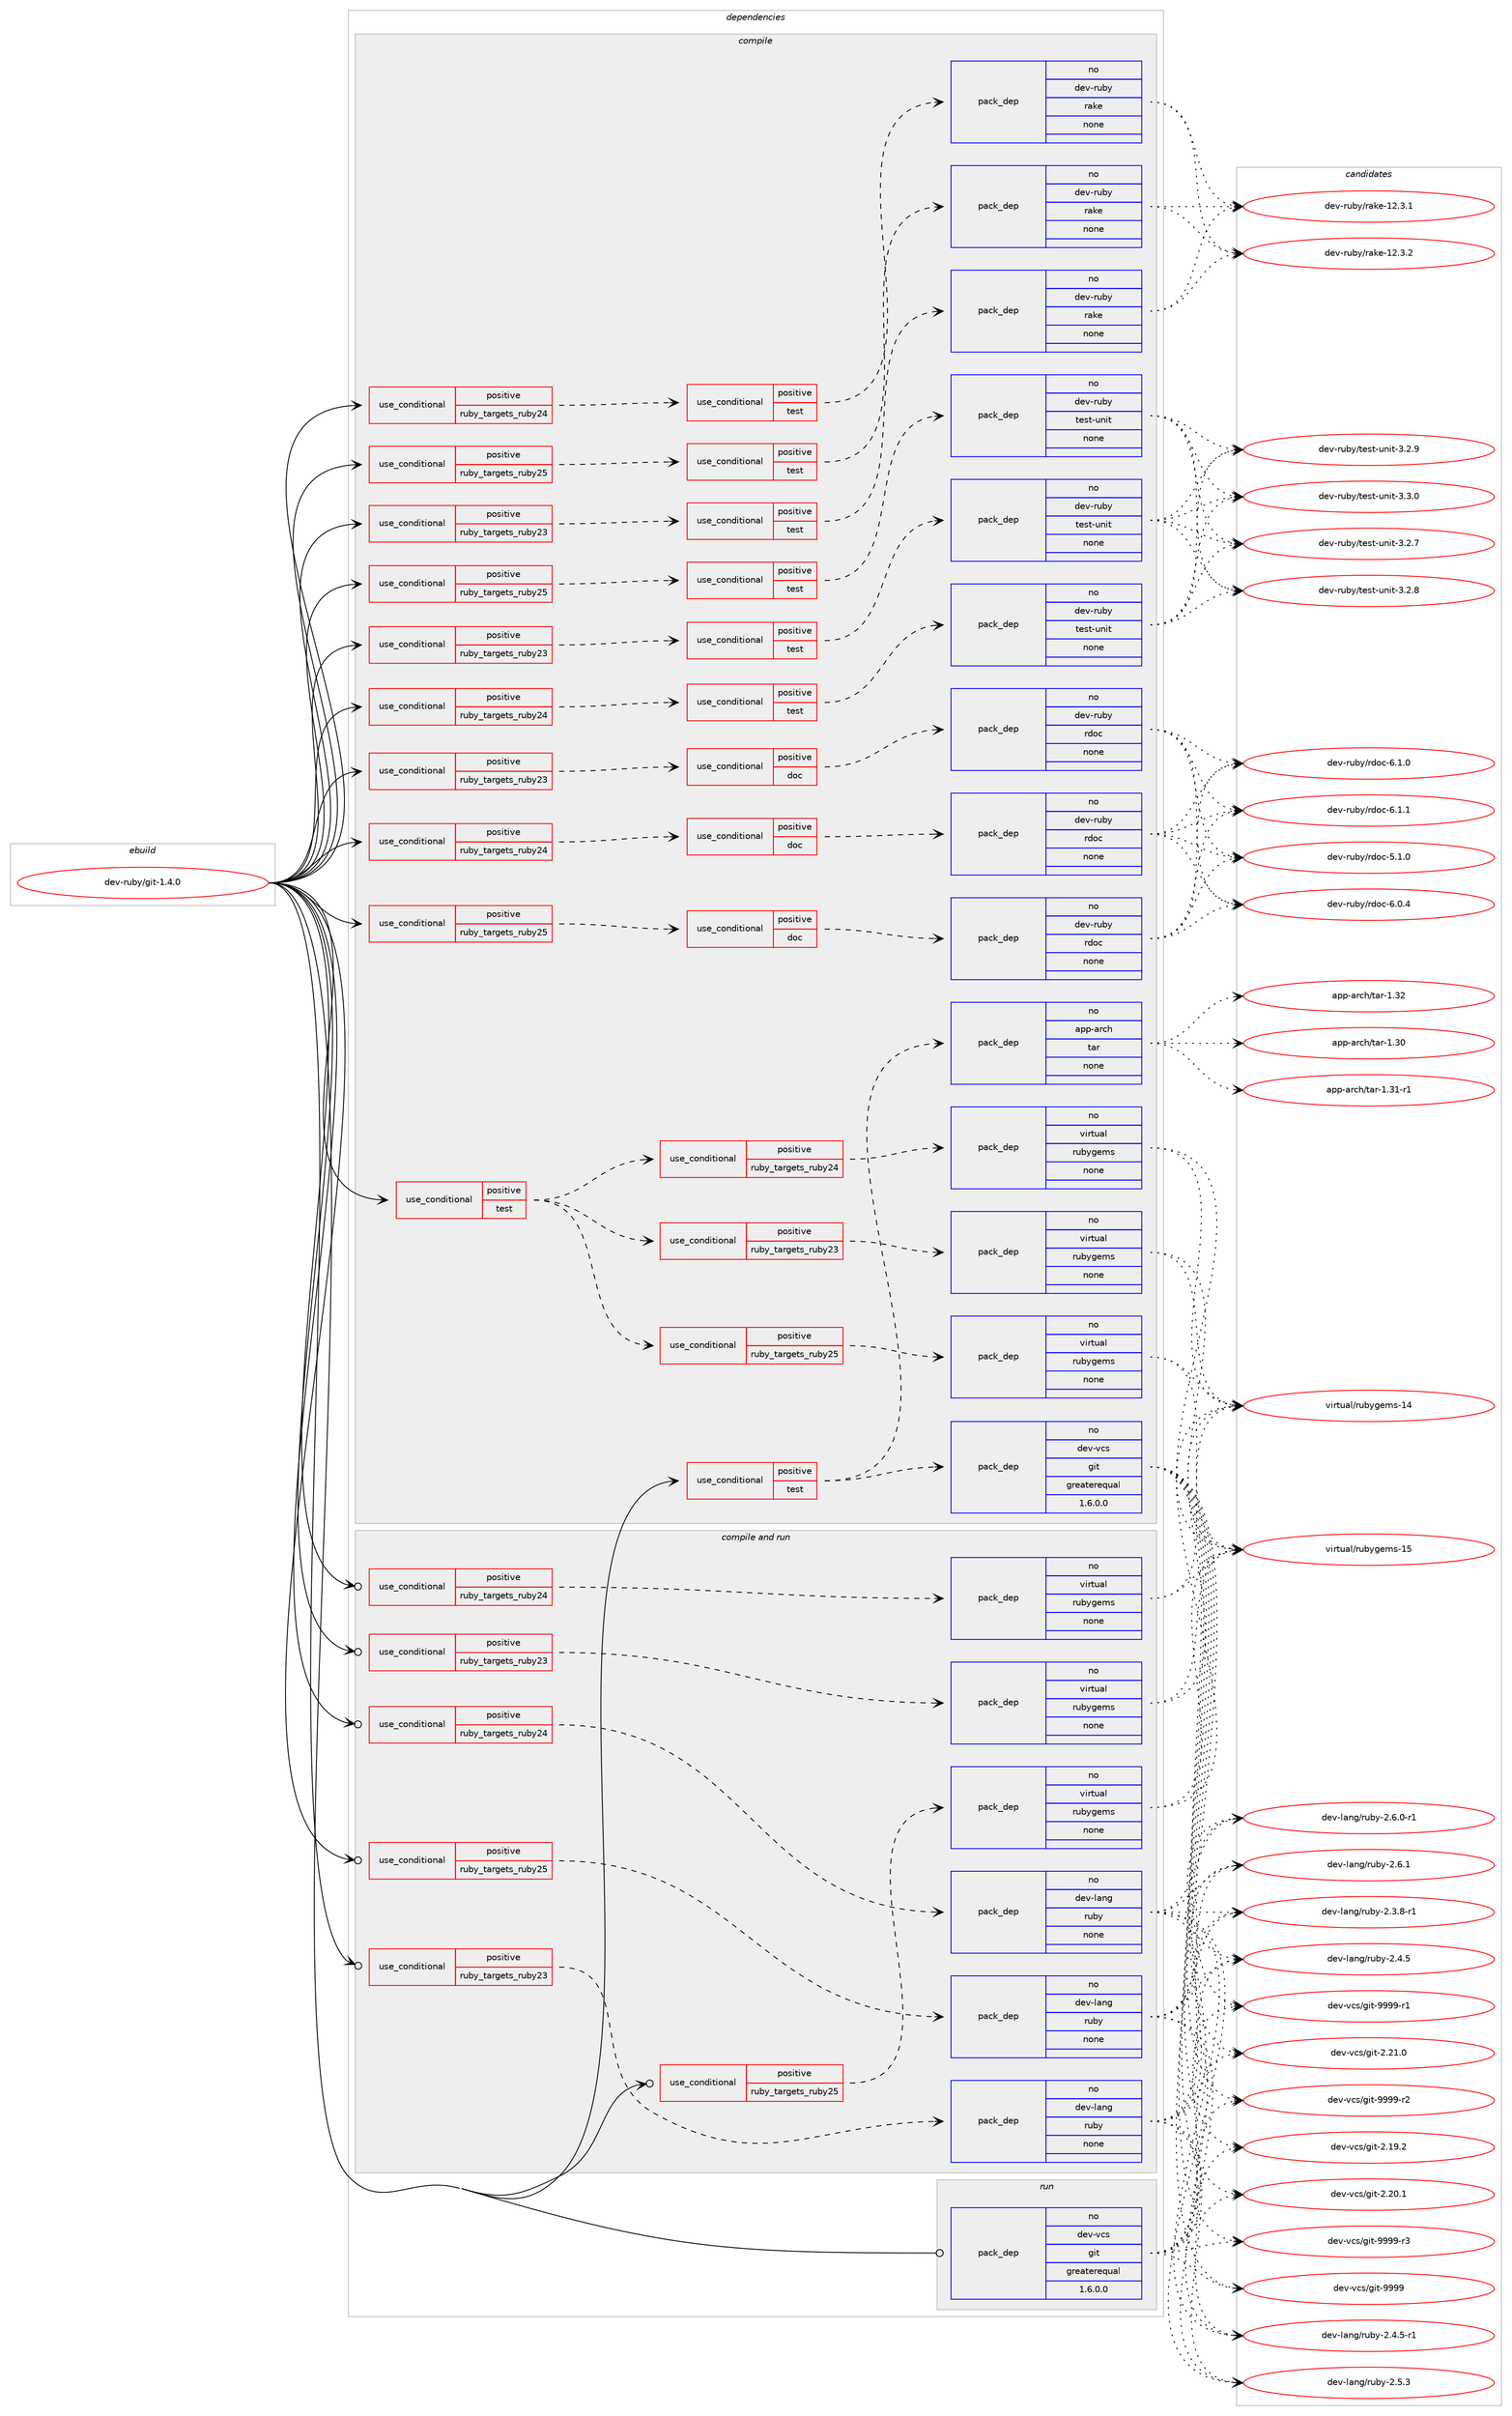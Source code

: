 digraph prolog {

# *************
# Graph options
# *************

newrank=true;
concentrate=true;
compound=true;
graph [rankdir=LR,fontname=Helvetica,fontsize=10,ranksep=1.5];#, ranksep=2.5, nodesep=0.2];
edge  [arrowhead=vee];
node  [fontname=Helvetica,fontsize=10];

# **********
# The ebuild
# **********

subgraph cluster_leftcol {
color=gray;
rank=same;
label=<<i>ebuild</i>>;
id [label="dev-ruby/git-1.4.0", color=red, width=4, href="../dev-ruby/git-1.4.0.svg"];
}

# ****************
# The dependencies
# ****************

subgraph cluster_midcol {
color=gray;
label=<<i>dependencies</i>>;
subgraph cluster_compile {
fillcolor="#eeeeee";
style=filled;
label=<<i>compile</i>>;
subgraph cond400831 {
dependency1495322 [label=<<TABLE BORDER="0" CELLBORDER="1" CELLSPACING="0" CELLPADDING="4"><TR><TD ROWSPAN="3" CELLPADDING="10">use_conditional</TD></TR><TR><TD>positive</TD></TR><TR><TD>ruby_targets_ruby23</TD></TR></TABLE>>, shape=none, color=red];
subgraph cond400832 {
dependency1495323 [label=<<TABLE BORDER="0" CELLBORDER="1" CELLSPACING="0" CELLPADDING="4"><TR><TD ROWSPAN="3" CELLPADDING="10">use_conditional</TD></TR><TR><TD>positive</TD></TR><TR><TD>doc</TD></TR></TABLE>>, shape=none, color=red];
subgraph pack1071046 {
dependency1495324 [label=<<TABLE BORDER="0" CELLBORDER="1" CELLSPACING="0" CELLPADDING="4" WIDTH="220"><TR><TD ROWSPAN="6" CELLPADDING="30">pack_dep</TD></TR><TR><TD WIDTH="110">no</TD></TR><TR><TD>dev-ruby</TD></TR><TR><TD>rdoc</TD></TR><TR><TD>none</TD></TR><TR><TD></TD></TR></TABLE>>, shape=none, color=blue];
}
dependency1495323:e -> dependency1495324:w [weight=20,style="dashed",arrowhead="vee"];
}
dependency1495322:e -> dependency1495323:w [weight=20,style="dashed",arrowhead="vee"];
}
id:e -> dependency1495322:w [weight=20,style="solid",arrowhead="vee"];
subgraph cond400833 {
dependency1495325 [label=<<TABLE BORDER="0" CELLBORDER="1" CELLSPACING="0" CELLPADDING="4"><TR><TD ROWSPAN="3" CELLPADDING="10">use_conditional</TD></TR><TR><TD>positive</TD></TR><TR><TD>ruby_targets_ruby23</TD></TR></TABLE>>, shape=none, color=red];
subgraph cond400834 {
dependency1495326 [label=<<TABLE BORDER="0" CELLBORDER="1" CELLSPACING="0" CELLPADDING="4"><TR><TD ROWSPAN="3" CELLPADDING="10">use_conditional</TD></TR><TR><TD>positive</TD></TR><TR><TD>test</TD></TR></TABLE>>, shape=none, color=red];
subgraph pack1071047 {
dependency1495327 [label=<<TABLE BORDER="0" CELLBORDER="1" CELLSPACING="0" CELLPADDING="4" WIDTH="220"><TR><TD ROWSPAN="6" CELLPADDING="30">pack_dep</TD></TR><TR><TD WIDTH="110">no</TD></TR><TR><TD>dev-ruby</TD></TR><TR><TD>rake</TD></TR><TR><TD>none</TD></TR><TR><TD></TD></TR></TABLE>>, shape=none, color=blue];
}
dependency1495326:e -> dependency1495327:w [weight=20,style="dashed",arrowhead="vee"];
}
dependency1495325:e -> dependency1495326:w [weight=20,style="dashed",arrowhead="vee"];
}
id:e -> dependency1495325:w [weight=20,style="solid",arrowhead="vee"];
subgraph cond400835 {
dependency1495328 [label=<<TABLE BORDER="0" CELLBORDER="1" CELLSPACING="0" CELLPADDING="4"><TR><TD ROWSPAN="3" CELLPADDING="10">use_conditional</TD></TR><TR><TD>positive</TD></TR><TR><TD>ruby_targets_ruby23</TD></TR></TABLE>>, shape=none, color=red];
subgraph cond400836 {
dependency1495329 [label=<<TABLE BORDER="0" CELLBORDER="1" CELLSPACING="0" CELLPADDING="4"><TR><TD ROWSPAN="3" CELLPADDING="10">use_conditional</TD></TR><TR><TD>positive</TD></TR><TR><TD>test</TD></TR></TABLE>>, shape=none, color=red];
subgraph pack1071048 {
dependency1495330 [label=<<TABLE BORDER="0" CELLBORDER="1" CELLSPACING="0" CELLPADDING="4" WIDTH="220"><TR><TD ROWSPAN="6" CELLPADDING="30">pack_dep</TD></TR><TR><TD WIDTH="110">no</TD></TR><TR><TD>dev-ruby</TD></TR><TR><TD>test-unit</TD></TR><TR><TD>none</TD></TR><TR><TD></TD></TR></TABLE>>, shape=none, color=blue];
}
dependency1495329:e -> dependency1495330:w [weight=20,style="dashed",arrowhead="vee"];
}
dependency1495328:e -> dependency1495329:w [weight=20,style="dashed",arrowhead="vee"];
}
id:e -> dependency1495328:w [weight=20,style="solid",arrowhead="vee"];
subgraph cond400837 {
dependency1495331 [label=<<TABLE BORDER="0" CELLBORDER="1" CELLSPACING="0" CELLPADDING="4"><TR><TD ROWSPAN="3" CELLPADDING="10">use_conditional</TD></TR><TR><TD>positive</TD></TR><TR><TD>ruby_targets_ruby24</TD></TR></TABLE>>, shape=none, color=red];
subgraph cond400838 {
dependency1495332 [label=<<TABLE BORDER="0" CELLBORDER="1" CELLSPACING="0" CELLPADDING="4"><TR><TD ROWSPAN="3" CELLPADDING="10">use_conditional</TD></TR><TR><TD>positive</TD></TR><TR><TD>doc</TD></TR></TABLE>>, shape=none, color=red];
subgraph pack1071049 {
dependency1495333 [label=<<TABLE BORDER="0" CELLBORDER="1" CELLSPACING="0" CELLPADDING="4" WIDTH="220"><TR><TD ROWSPAN="6" CELLPADDING="30">pack_dep</TD></TR><TR><TD WIDTH="110">no</TD></TR><TR><TD>dev-ruby</TD></TR><TR><TD>rdoc</TD></TR><TR><TD>none</TD></TR><TR><TD></TD></TR></TABLE>>, shape=none, color=blue];
}
dependency1495332:e -> dependency1495333:w [weight=20,style="dashed",arrowhead="vee"];
}
dependency1495331:e -> dependency1495332:w [weight=20,style="dashed",arrowhead="vee"];
}
id:e -> dependency1495331:w [weight=20,style="solid",arrowhead="vee"];
subgraph cond400839 {
dependency1495334 [label=<<TABLE BORDER="0" CELLBORDER="1" CELLSPACING="0" CELLPADDING="4"><TR><TD ROWSPAN="3" CELLPADDING="10">use_conditional</TD></TR><TR><TD>positive</TD></TR><TR><TD>ruby_targets_ruby24</TD></TR></TABLE>>, shape=none, color=red];
subgraph cond400840 {
dependency1495335 [label=<<TABLE BORDER="0" CELLBORDER="1" CELLSPACING="0" CELLPADDING="4"><TR><TD ROWSPAN="3" CELLPADDING="10">use_conditional</TD></TR><TR><TD>positive</TD></TR><TR><TD>test</TD></TR></TABLE>>, shape=none, color=red];
subgraph pack1071050 {
dependency1495336 [label=<<TABLE BORDER="0" CELLBORDER="1" CELLSPACING="0" CELLPADDING="4" WIDTH="220"><TR><TD ROWSPAN="6" CELLPADDING="30">pack_dep</TD></TR><TR><TD WIDTH="110">no</TD></TR><TR><TD>dev-ruby</TD></TR><TR><TD>rake</TD></TR><TR><TD>none</TD></TR><TR><TD></TD></TR></TABLE>>, shape=none, color=blue];
}
dependency1495335:e -> dependency1495336:w [weight=20,style="dashed",arrowhead="vee"];
}
dependency1495334:e -> dependency1495335:w [weight=20,style="dashed",arrowhead="vee"];
}
id:e -> dependency1495334:w [weight=20,style="solid",arrowhead="vee"];
subgraph cond400841 {
dependency1495337 [label=<<TABLE BORDER="0" CELLBORDER="1" CELLSPACING="0" CELLPADDING="4"><TR><TD ROWSPAN="3" CELLPADDING="10">use_conditional</TD></TR><TR><TD>positive</TD></TR><TR><TD>ruby_targets_ruby24</TD></TR></TABLE>>, shape=none, color=red];
subgraph cond400842 {
dependency1495338 [label=<<TABLE BORDER="0" CELLBORDER="1" CELLSPACING="0" CELLPADDING="4"><TR><TD ROWSPAN="3" CELLPADDING="10">use_conditional</TD></TR><TR><TD>positive</TD></TR><TR><TD>test</TD></TR></TABLE>>, shape=none, color=red];
subgraph pack1071051 {
dependency1495339 [label=<<TABLE BORDER="0" CELLBORDER="1" CELLSPACING="0" CELLPADDING="4" WIDTH="220"><TR><TD ROWSPAN="6" CELLPADDING="30">pack_dep</TD></TR><TR><TD WIDTH="110">no</TD></TR><TR><TD>dev-ruby</TD></TR><TR><TD>test-unit</TD></TR><TR><TD>none</TD></TR><TR><TD></TD></TR></TABLE>>, shape=none, color=blue];
}
dependency1495338:e -> dependency1495339:w [weight=20,style="dashed",arrowhead="vee"];
}
dependency1495337:e -> dependency1495338:w [weight=20,style="dashed",arrowhead="vee"];
}
id:e -> dependency1495337:w [weight=20,style="solid",arrowhead="vee"];
subgraph cond400843 {
dependency1495340 [label=<<TABLE BORDER="0" CELLBORDER="1" CELLSPACING="0" CELLPADDING="4"><TR><TD ROWSPAN="3" CELLPADDING="10">use_conditional</TD></TR><TR><TD>positive</TD></TR><TR><TD>ruby_targets_ruby25</TD></TR></TABLE>>, shape=none, color=red];
subgraph cond400844 {
dependency1495341 [label=<<TABLE BORDER="0" CELLBORDER="1" CELLSPACING="0" CELLPADDING="4"><TR><TD ROWSPAN="3" CELLPADDING="10">use_conditional</TD></TR><TR><TD>positive</TD></TR><TR><TD>doc</TD></TR></TABLE>>, shape=none, color=red];
subgraph pack1071052 {
dependency1495342 [label=<<TABLE BORDER="0" CELLBORDER="1" CELLSPACING="0" CELLPADDING="4" WIDTH="220"><TR><TD ROWSPAN="6" CELLPADDING="30">pack_dep</TD></TR><TR><TD WIDTH="110">no</TD></TR><TR><TD>dev-ruby</TD></TR><TR><TD>rdoc</TD></TR><TR><TD>none</TD></TR><TR><TD></TD></TR></TABLE>>, shape=none, color=blue];
}
dependency1495341:e -> dependency1495342:w [weight=20,style="dashed",arrowhead="vee"];
}
dependency1495340:e -> dependency1495341:w [weight=20,style="dashed",arrowhead="vee"];
}
id:e -> dependency1495340:w [weight=20,style="solid",arrowhead="vee"];
subgraph cond400845 {
dependency1495343 [label=<<TABLE BORDER="0" CELLBORDER="1" CELLSPACING="0" CELLPADDING="4"><TR><TD ROWSPAN="3" CELLPADDING="10">use_conditional</TD></TR><TR><TD>positive</TD></TR><TR><TD>ruby_targets_ruby25</TD></TR></TABLE>>, shape=none, color=red];
subgraph cond400846 {
dependency1495344 [label=<<TABLE BORDER="0" CELLBORDER="1" CELLSPACING="0" CELLPADDING="4"><TR><TD ROWSPAN="3" CELLPADDING="10">use_conditional</TD></TR><TR><TD>positive</TD></TR><TR><TD>test</TD></TR></TABLE>>, shape=none, color=red];
subgraph pack1071053 {
dependency1495345 [label=<<TABLE BORDER="0" CELLBORDER="1" CELLSPACING="0" CELLPADDING="4" WIDTH="220"><TR><TD ROWSPAN="6" CELLPADDING="30">pack_dep</TD></TR><TR><TD WIDTH="110">no</TD></TR><TR><TD>dev-ruby</TD></TR><TR><TD>rake</TD></TR><TR><TD>none</TD></TR><TR><TD></TD></TR></TABLE>>, shape=none, color=blue];
}
dependency1495344:e -> dependency1495345:w [weight=20,style="dashed",arrowhead="vee"];
}
dependency1495343:e -> dependency1495344:w [weight=20,style="dashed",arrowhead="vee"];
}
id:e -> dependency1495343:w [weight=20,style="solid",arrowhead="vee"];
subgraph cond400847 {
dependency1495346 [label=<<TABLE BORDER="0" CELLBORDER="1" CELLSPACING="0" CELLPADDING="4"><TR><TD ROWSPAN="3" CELLPADDING="10">use_conditional</TD></TR><TR><TD>positive</TD></TR><TR><TD>ruby_targets_ruby25</TD></TR></TABLE>>, shape=none, color=red];
subgraph cond400848 {
dependency1495347 [label=<<TABLE BORDER="0" CELLBORDER="1" CELLSPACING="0" CELLPADDING="4"><TR><TD ROWSPAN="3" CELLPADDING="10">use_conditional</TD></TR><TR><TD>positive</TD></TR><TR><TD>test</TD></TR></TABLE>>, shape=none, color=red];
subgraph pack1071054 {
dependency1495348 [label=<<TABLE BORDER="0" CELLBORDER="1" CELLSPACING="0" CELLPADDING="4" WIDTH="220"><TR><TD ROWSPAN="6" CELLPADDING="30">pack_dep</TD></TR><TR><TD WIDTH="110">no</TD></TR><TR><TD>dev-ruby</TD></TR><TR><TD>test-unit</TD></TR><TR><TD>none</TD></TR><TR><TD></TD></TR></TABLE>>, shape=none, color=blue];
}
dependency1495347:e -> dependency1495348:w [weight=20,style="dashed",arrowhead="vee"];
}
dependency1495346:e -> dependency1495347:w [weight=20,style="dashed",arrowhead="vee"];
}
id:e -> dependency1495346:w [weight=20,style="solid",arrowhead="vee"];
subgraph cond400849 {
dependency1495349 [label=<<TABLE BORDER="0" CELLBORDER="1" CELLSPACING="0" CELLPADDING="4"><TR><TD ROWSPAN="3" CELLPADDING="10">use_conditional</TD></TR><TR><TD>positive</TD></TR><TR><TD>test</TD></TR></TABLE>>, shape=none, color=red];
subgraph cond400850 {
dependency1495350 [label=<<TABLE BORDER="0" CELLBORDER="1" CELLSPACING="0" CELLPADDING="4"><TR><TD ROWSPAN="3" CELLPADDING="10">use_conditional</TD></TR><TR><TD>positive</TD></TR><TR><TD>ruby_targets_ruby23</TD></TR></TABLE>>, shape=none, color=red];
subgraph pack1071055 {
dependency1495351 [label=<<TABLE BORDER="0" CELLBORDER="1" CELLSPACING="0" CELLPADDING="4" WIDTH="220"><TR><TD ROWSPAN="6" CELLPADDING="30">pack_dep</TD></TR><TR><TD WIDTH="110">no</TD></TR><TR><TD>virtual</TD></TR><TR><TD>rubygems</TD></TR><TR><TD>none</TD></TR><TR><TD></TD></TR></TABLE>>, shape=none, color=blue];
}
dependency1495350:e -> dependency1495351:w [weight=20,style="dashed",arrowhead="vee"];
}
dependency1495349:e -> dependency1495350:w [weight=20,style="dashed",arrowhead="vee"];
subgraph cond400851 {
dependency1495352 [label=<<TABLE BORDER="0" CELLBORDER="1" CELLSPACING="0" CELLPADDING="4"><TR><TD ROWSPAN="3" CELLPADDING="10">use_conditional</TD></TR><TR><TD>positive</TD></TR><TR><TD>ruby_targets_ruby24</TD></TR></TABLE>>, shape=none, color=red];
subgraph pack1071056 {
dependency1495353 [label=<<TABLE BORDER="0" CELLBORDER="1" CELLSPACING="0" CELLPADDING="4" WIDTH="220"><TR><TD ROWSPAN="6" CELLPADDING="30">pack_dep</TD></TR><TR><TD WIDTH="110">no</TD></TR><TR><TD>virtual</TD></TR><TR><TD>rubygems</TD></TR><TR><TD>none</TD></TR><TR><TD></TD></TR></TABLE>>, shape=none, color=blue];
}
dependency1495352:e -> dependency1495353:w [weight=20,style="dashed",arrowhead="vee"];
}
dependency1495349:e -> dependency1495352:w [weight=20,style="dashed",arrowhead="vee"];
subgraph cond400852 {
dependency1495354 [label=<<TABLE BORDER="0" CELLBORDER="1" CELLSPACING="0" CELLPADDING="4"><TR><TD ROWSPAN="3" CELLPADDING="10">use_conditional</TD></TR><TR><TD>positive</TD></TR><TR><TD>ruby_targets_ruby25</TD></TR></TABLE>>, shape=none, color=red];
subgraph pack1071057 {
dependency1495355 [label=<<TABLE BORDER="0" CELLBORDER="1" CELLSPACING="0" CELLPADDING="4" WIDTH="220"><TR><TD ROWSPAN="6" CELLPADDING="30">pack_dep</TD></TR><TR><TD WIDTH="110">no</TD></TR><TR><TD>virtual</TD></TR><TR><TD>rubygems</TD></TR><TR><TD>none</TD></TR><TR><TD></TD></TR></TABLE>>, shape=none, color=blue];
}
dependency1495354:e -> dependency1495355:w [weight=20,style="dashed",arrowhead="vee"];
}
dependency1495349:e -> dependency1495354:w [weight=20,style="dashed",arrowhead="vee"];
}
id:e -> dependency1495349:w [weight=20,style="solid",arrowhead="vee"];
subgraph cond400853 {
dependency1495356 [label=<<TABLE BORDER="0" CELLBORDER="1" CELLSPACING="0" CELLPADDING="4"><TR><TD ROWSPAN="3" CELLPADDING="10">use_conditional</TD></TR><TR><TD>positive</TD></TR><TR><TD>test</TD></TR></TABLE>>, shape=none, color=red];
subgraph pack1071058 {
dependency1495357 [label=<<TABLE BORDER="0" CELLBORDER="1" CELLSPACING="0" CELLPADDING="4" WIDTH="220"><TR><TD ROWSPAN="6" CELLPADDING="30">pack_dep</TD></TR><TR><TD WIDTH="110">no</TD></TR><TR><TD>dev-vcs</TD></TR><TR><TD>git</TD></TR><TR><TD>greaterequal</TD></TR><TR><TD>1.6.0.0</TD></TR></TABLE>>, shape=none, color=blue];
}
dependency1495356:e -> dependency1495357:w [weight=20,style="dashed",arrowhead="vee"];
subgraph pack1071059 {
dependency1495358 [label=<<TABLE BORDER="0" CELLBORDER="1" CELLSPACING="0" CELLPADDING="4" WIDTH="220"><TR><TD ROWSPAN="6" CELLPADDING="30">pack_dep</TD></TR><TR><TD WIDTH="110">no</TD></TR><TR><TD>app-arch</TD></TR><TR><TD>tar</TD></TR><TR><TD>none</TD></TR><TR><TD></TD></TR></TABLE>>, shape=none, color=blue];
}
dependency1495356:e -> dependency1495358:w [weight=20,style="dashed",arrowhead="vee"];
}
id:e -> dependency1495356:w [weight=20,style="solid",arrowhead="vee"];
}
subgraph cluster_compileandrun {
fillcolor="#eeeeee";
style=filled;
label=<<i>compile and run</i>>;
subgraph cond400854 {
dependency1495359 [label=<<TABLE BORDER="0" CELLBORDER="1" CELLSPACING="0" CELLPADDING="4"><TR><TD ROWSPAN="3" CELLPADDING="10">use_conditional</TD></TR><TR><TD>positive</TD></TR><TR><TD>ruby_targets_ruby23</TD></TR></TABLE>>, shape=none, color=red];
subgraph pack1071060 {
dependency1495360 [label=<<TABLE BORDER="0" CELLBORDER="1" CELLSPACING="0" CELLPADDING="4" WIDTH="220"><TR><TD ROWSPAN="6" CELLPADDING="30">pack_dep</TD></TR><TR><TD WIDTH="110">no</TD></TR><TR><TD>dev-lang</TD></TR><TR><TD>ruby</TD></TR><TR><TD>none</TD></TR><TR><TD></TD></TR></TABLE>>, shape=none, color=blue];
}
dependency1495359:e -> dependency1495360:w [weight=20,style="dashed",arrowhead="vee"];
}
id:e -> dependency1495359:w [weight=20,style="solid",arrowhead="odotvee"];
subgraph cond400855 {
dependency1495361 [label=<<TABLE BORDER="0" CELLBORDER="1" CELLSPACING="0" CELLPADDING="4"><TR><TD ROWSPAN="3" CELLPADDING="10">use_conditional</TD></TR><TR><TD>positive</TD></TR><TR><TD>ruby_targets_ruby23</TD></TR></TABLE>>, shape=none, color=red];
subgraph pack1071061 {
dependency1495362 [label=<<TABLE BORDER="0" CELLBORDER="1" CELLSPACING="0" CELLPADDING="4" WIDTH="220"><TR><TD ROWSPAN="6" CELLPADDING="30">pack_dep</TD></TR><TR><TD WIDTH="110">no</TD></TR><TR><TD>virtual</TD></TR><TR><TD>rubygems</TD></TR><TR><TD>none</TD></TR><TR><TD></TD></TR></TABLE>>, shape=none, color=blue];
}
dependency1495361:e -> dependency1495362:w [weight=20,style="dashed",arrowhead="vee"];
}
id:e -> dependency1495361:w [weight=20,style="solid",arrowhead="odotvee"];
subgraph cond400856 {
dependency1495363 [label=<<TABLE BORDER="0" CELLBORDER="1" CELLSPACING="0" CELLPADDING="4"><TR><TD ROWSPAN="3" CELLPADDING="10">use_conditional</TD></TR><TR><TD>positive</TD></TR><TR><TD>ruby_targets_ruby24</TD></TR></TABLE>>, shape=none, color=red];
subgraph pack1071062 {
dependency1495364 [label=<<TABLE BORDER="0" CELLBORDER="1" CELLSPACING="0" CELLPADDING="4" WIDTH="220"><TR><TD ROWSPAN="6" CELLPADDING="30">pack_dep</TD></TR><TR><TD WIDTH="110">no</TD></TR><TR><TD>dev-lang</TD></TR><TR><TD>ruby</TD></TR><TR><TD>none</TD></TR><TR><TD></TD></TR></TABLE>>, shape=none, color=blue];
}
dependency1495363:e -> dependency1495364:w [weight=20,style="dashed",arrowhead="vee"];
}
id:e -> dependency1495363:w [weight=20,style="solid",arrowhead="odotvee"];
subgraph cond400857 {
dependency1495365 [label=<<TABLE BORDER="0" CELLBORDER="1" CELLSPACING="0" CELLPADDING="4"><TR><TD ROWSPAN="3" CELLPADDING="10">use_conditional</TD></TR><TR><TD>positive</TD></TR><TR><TD>ruby_targets_ruby24</TD></TR></TABLE>>, shape=none, color=red];
subgraph pack1071063 {
dependency1495366 [label=<<TABLE BORDER="0" CELLBORDER="1" CELLSPACING="0" CELLPADDING="4" WIDTH="220"><TR><TD ROWSPAN="6" CELLPADDING="30">pack_dep</TD></TR><TR><TD WIDTH="110">no</TD></TR><TR><TD>virtual</TD></TR><TR><TD>rubygems</TD></TR><TR><TD>none</TD></TR><TR><TD></TD></TR></TABLE>>, shape=none, color=blue];
}
dependency1495365:e -> dependency1495366:w [weight=20,style="dashed",arrowhead="vee"];
}
id:e -> dependency1495365:w [weight=20,style="solid",arrowhead="odotvee"];
subgraph cond400858 {
dependency1495367 [label=<<TABLE BORDER="0" CELLBORDER="1" CELLSPACING="0" CELLPADDING="4"><TR><TD ROWSPAN="3" CELLPADDING="10">use_conditional</TD></TR><TR><TD>positive</TD></TR><TR><TD>ruby_targets_ruby25</TD></TR></TABLE>>, shape=none, color=red];
subgraph pack1071064 {
dependency1495368 [label=<<TABLE BORDER="0" CELLBORDER="1" CELLSPACING="0" CELLPADDING="4" WIDTH="220"><TR><TD ROWSPAN="6" CELLPADDING="30">pack_dep</TD></TR><TR><TD WIDTH="110">no</TD></TR><TR><TD>dev-lang</TD></TR><TR><TD>ruby</TD></TR><TR><TD>none</TD></TR><TR><TD></TD></TR></TABLE>>, shape=none, color=blue];
}
dependency1495367:e -> dependency1495368:w [weight=20,style="dashed",arrowhead="vee"];
}
id:e -> dependency1495367:w [weight=20,style="solid",arrowhead="odotvee"];
subgraph cond400859 {
dependency1495369 [label=<<TABLE BORDER="0" CELLBORDER="1" CELLSPACING="0" CELLPADDING="4"><TR><TD ROWSPAN="3" CELLPADDING="10">use_conditional</TD></TR><TR><TD>positive</TD></TR><TR><TD>ruby_targets_ruby25</TD></TR></TABLE>>, shape=none, color=red];
subgraph pack1071065 {
dependency1495370 [label=<<TABLE BORDER="0" CELLBORDER="1" CELLSPACING="0" CELLPADDING="4" WIDTH="220"><TR><TD ROWSPAN="6" CELLPADDING="30">pack_dep</TD></TR><TR><TD WIDTH="110">no</TD></TR><TR><TD>virtual</TD></TR><TR><TD>rubygems</TD></TR><TR><TD>none</TD></TR><TR><TD></TD></TR></TABLE>>, shape=none, color=blue];
}
dependency1495369:e -> dependency1495370:w [weight=20,style="dashed",arrowhead="vee"];
}
id:e -> dependency1495369:w [weight=20,style="solid",arrowhead="odotvee"];
}
subgraph cluster_run {
fillcolor="#eeeeee";
style=filled;
label=<<i>run</i>>;
subgraph pack1071066 {
dependency1495371 [label=<<TABLE BORDER="0" CELLBORDER="1" CELLSPACING="0" CELLPADDING="4" WIDTH="220"><TR><TD ROWSPAN="6" CELLPADDING="30">pack_dep</TD></TR><TR><TD WIDTH="110">no</TD></TR><TR><TD>dev-vcs</TD></TR><TR><TD>git</TD></TR><TR><TD>greaterequal</TD></TR><TR><TD>1.6.0.0</TD></TR></TABLE>>, shape=none, color=blue];
}
id:e -> dependency1495371:w [weight=20,style="solid",arrowhead="odot"];
}
}

# **************
# The candidates
# **************

subgraph cluster_choices {
rank=same;
color=gray;
label=<<i>candidates</i>>;

subgraph choice1071046 {
color=black;
nodesep=1;
choice10010111845114117981214711410011199455346494648 [label="dev-ruby/rdoc-5.1.0", color=red, width=4,href="../dev-ruby/rdoc-5.1.0.svg"];
choice10010111845114117981214711410011199455446484652 [label="dev-ruby/rdoc-6.0.4", color=red, width=4,href="../dev-ruby/rdoc-6.0.4.svg"];
choice10010111845114117981214711410011199455446494648 [label="dev-ruby/rdoc-6.1.0", color=red, width=4,href="../dev-ruby/rdoc-6.1.0.svg"];
choice10010111845114117981214711410011199455446494649 [label="dev-ruby/rdoc-6.1.1", color=red, width=4,href="../dev-ruby/rdoc-6.1.1.svg"];
dependency1495324:e -> choice10010111845114117981214711410011199455346494648:w [style=dotted,weight="100"];
dependency1495324:e -> choice10010111845114117981214711410011199455446484652:w [style=dotted,weight="100"];
dependency1495324:e -> choice10010111845114117981214711410011199455446494648:w [style=dotted,weight="100"];
dependency1495324:e -> choice10010111845114117981214711410011199455446494649:w [style=dotted,weight="100"];
}
subgraph choice1071047 {
color=black;
nodesep=1;
choice1001011184511411798121471149710710145495046514649 [label="dev-ruby/rake-12.3.1", color=red, width=4,href="../dev-ruby/rake-12.3.1.svg"];
choice1001011184511411798121471149710710145495046514650 [label="dev-ruby/rake-12.3.2", color=red, width=4,href="../dev-ruby/rake-12.3.2.svg"];
dependency1495327:e -> choice1001011184511411798121471149710710145495046514649:w [style=dotted,weight="100"];
dependency1495327:e -> choice1001011184511411798121471149710710145495046514650:w [style=dotted,weight="100"];
}
subgraph choice1071048 {
color=black;
nodesep=1;
choice10010111845114117981214711610111511645117110105116455146504655 [label="dev-ruby/test-unit-3.2.7", color=red, width=4,href="../dev-ruby/test-unit-3.2.7.svg"];
choice10010111845114117981214711610111511645117110105116455146504656 [label="dev-ruby/test-unit-3.2.8", color=red, width=4,href="../dev-ruby/test-unit-3.2.8.svg"];
choice10010111845114117981214711610111511645117110105116455146504657 [label="dev-ruby/test-unit-3.2.9", color=red, width=4,href="../dev-ruby/test-unit-3.2.9.svg"];
choice10010111845114117981214711610111511645117110105116455146514648 [label="dev-ruby/test-unit-3.3.0", color=red, width=4,href="../dev-ruby/test-unit-3.3.0.svg"];
dependency1495330:e -> choice10010111845114117981214711610111511645117110105116455146504655:w [style=dotted,weight="100"];
dependency1495330:e -> choice10010111845114117981214711610111511645117110105116455146504656:w [style=dotted,weight="100"];
dependency1495330:e -> choice10010111845114117981214711610111511645117110105116455146504657:w [style=dotted,weight="100"];
dependency1495330:e -> choice10010111845114117981214711610111511645117110105116455146514648:w [style=dotted,weight="100"];
}
subgraph choice1071049 {
color=black;
nodesep=1;
choice10010111845114117981214711410011199455346494648 [label="dev-ruby/rdoc-5.1.0", color=red, width=4,href="../dev-ruby/rdoc-5.1.0.svg"];
choice10010111845114117981214711410011199455446484652 [label="dev-ruby/rdoc-6.0.4", color=red, width=4,href="../dev-ruby/rdoc-6.0.4.svg"];
choice10010111845114117981214711410011199455446494648 [label="dev-ruby/rdoc-6.1.0", color=red, width=4,href="../dev-ruby/rdoc-6.1.0.svg"];
choice10010111845114117981214711410011199455446494649 [label="dev-ruby/rdoc-6.1.1", color=red, width=4,href="../dev-ruby/rdoc-6.1.1.svg"];
dependency1495333:e -> choice10010111845114117981214711410011199455346494648:w [style=dotted,weight="100"];
dependency1495333:e -> choice10010111845114117981214711410011199455446484652:w [style=dotted,weight="100"];
dependency1495333:e -> choice10010111845114117981214711410011199455446494648:w [style=dotted,weight="100"];
dependency1495333:e -> choice10010111845114117981214711410011199455446494649:w [style=dotted,weight="100"];
}
subgraph choice1071050 {
color=black;
nodesep=1;
choice1001011184511411798121471149710710145495046514649 [label="dev-ruby/rake-12.3.1", color=red, width=4,href="../dev-ruby/rake-12.3.1.svg"];
choice1001011184511411798121471149710710145495046514650 [label="dev-ruby/rake-12.3.2", color=red, width=4,href="../dev-ruby/rake-12.3.2.svg"];
dependency1495336:e -> choice1001011184511411798121471149710710145495046514649:w [style=dotted,weight="100"];
dependency1495336:e -> choice1001011184511411798121471149710710145495046514650:w [style=dotted,weight="100"];
}
subgraph choice1071051 {
color=black;
nodesep=1;
choice10010111845114117981214711610111511645117110105116455146504655 [label="dev-ruby/test-unit-3.2.7", color=red, width=4,href="../dev-ruby/test-unit-3.2.7.svg"];
choice10010111845114117981214711610111511645117110105116455146504656 [label="dev-ruby/test-unit-3.2.8", color=red, width=4,href="../dev-ruby/test-unit-3.2.8.svg"];
choice10010111845114117981214711610111511645117110105116455146504657 [label="dev-ruby/test-unit-3.2.9", color=red, width=4,href="../dev-ruby/test-unit-3.2.9.svg"];
choice10010111845114117981214711610111511645117110105116455146514648 [label="dev-ruby/test-unit-3.3.0", color=red, width=4,href="../dev-ruby/test-unit-3.3.0.svg"];
dependency1495339:e -> choice10010111845114117981214711610111511645117110105116455146504655:w [style=dotted,weight="100"];
dependency1495339:e -> choice10010111845114117981214711610111511645117110105116455146504656:w [style=dotted,weight="100"];
dependency1495339:e -> choice10010111845114117981214711610111511645117110105116455146504657:w [style=dotted,weight="100"];
dependency1495339:e -> choice10010111845114117981214711610111511645117110105116455146514648:w [style=dotted,weight="100"];
}
subgraph choice1071052 {
color=black;
nodesep=1;
choice10010111845114117981214711410011199455346494648 [label="dev-ruby/rdoc-5.1.0", color=red, width=4,href="../dev-ruby/rdoc-5.1.0.svg"];
choice10010111845114117981214711410011199455446484652 [label="dev-ruby/rdoc-6.0.4", color=red, width=4,href="../dev-ruby/rdoc-6.0.4.svg"];
choice10010111845114117981214711410011199455446494648 [label="dev-ruby/rdoc-6.1.0", color=red, width=4,href="../dev-ruby/rdoc-6.1.0.svg"];
choice10010111845114117981214711410011199455446494649 [label="dev-ruby/rdoc-6.1.1", color=red, width=4,href="../dev-ruby/rdoc-6.1.1.svg"];
dependency1495342:e -> choice10010111845114117981214711410011199455346494648:w [style=dotted,weight="100"];
dependency1495342:e -> choice10010111845114117981214711410011199455446484652:w [style=dotted,weight="100"];
dependency1495342:e -> choice10010111845114117981214711410011199455446494648:w [style=dotted,weight="100"];
dependency1495342:e -> choice10010111845114117981214711410011199455446494649:w [style=dotted,weight="100"];
}
subgraph choice1071053 {
color=black;
nodesep=1;
choice1001011184511411798121471149710710145495046514649 [label="dev-ruby/rake-12.3.1", color=red, width=4,href="../dev-ruby/rake-12.3.1.svg"];
choice1001011184511411798121471149710710145495046514650 [label="dev-ruby/rake-12.3.2", color=red, width=4,href="../dev-ruby/rake-12.3.2.svg"];
dependency1495345:e -> choice1001011184511411798121471149710710145495046514649:w [style=dotted,weight="100"];
dependency1495345:e -> choice1001011184511411798121471149710710145495046514650:w [style=dotted,weight="100"];
}
subgraph choice1071054 {
color=black;
nodesep=1;
choice10010111845114117981214711610111511645117110105116455146504655 [label="dev-ruby/test-unit-3.2.7", color=red, width=4,href="../dev-ruby/test-unit-3.2.7.svg"];
choice10010111845114117981214711610111511645117110105116455146504656 [label="dev-ruby/test-unit-3.2.8", color=red, width=4,href="../dev-ruby/test-unit-3.2.8.svg"];
choice10010111845114117981214711610111511645117110105116455146504657 [label="dev-ruby/test-unit-3.2.9", color=red, width=4,href="../dev-ruby/test-unit-3.2.9.svg"];
choice10010111845114117981214711610111511645117110105116455146514648 [label="dev-ruby/test-unit-3.3.0", color=red, width=4,href="../dev-ruby/test-unit-3.3.0.svg"];
dependency1495348:e -> choice10010111845114117981214711610111511645117110105116455146504655:w [style=dotted,weight="100"];
dependency1495348:e -> choice10010111845114117981214711610111511645117110105116455146504656:w [style=dotted,weight="100"];
dependency1495348:e -> choice10010111845114117981214711610111511645117110105116455146504657:w [style=dotted,weight="100"];
dependency1495348:e -> choice10010111845114117981214711610111511645117110105116455146514648:w [style=dotted,weight="100"];
}
subgraph choice1071055 {
color=black;
nodesep=1;
choice118105114116117971084711411798121103101109115454952 [label="virtual/rubygems-14", color=red, width=4,href="../virtual/rubygems-14.svg"];
choice118105114116117971084711411798121103101109115454953 [label="virtual/rubygems-15", color=red, width=4,href="../virtual/rubygems-15.svg"];
dependency1495351:e -> choice118105114116117971084711411798121103101109115454952:w [style=dotted,weight="100"];
dependency1495351:e -> choice118105114116117971084711411798121103101109115454953:w [style=dotted,weight="100"];
}
subgraph choice1071056 {
color=black;
nodesep=1;
choice118105114116117971084711411798121103101109115454952 [label="virtual/rubygems-14", color=red, width=4,href="../virtual/rubygems-14.svg"];
choice118105114116117971084711411798121103101109115454953 [label="virtual/rubygems-15", color=red, width=4,href="../virtual/rubygems-15.svg"];
dependency1495353:e -> choice118105114116117971084711411798121103101109115454952:w [style=dotted,weight="100"];
dependency1495353:e -> choice118105114116117971084711411798121103101109115454953:w [style=dotted,weight="100"];
}
subgraph choice1071057 {
color=black;
nodesep=1;
choice118105114116117971084711411798121103101109115454952 [label="virtual/rubygems-14", color=red, width=4,href="../virtual/rubygems-14.svg"];
choice118105114116117971084711411798121103101109115454953 [label="virtual/rubygems-15", color=red, width=4,href="../virtual/rubygems-15.svg"];
dependency1495355:e -> choice118105114116117971084711411798121103101109115454952:w [style=dotted,weight="100"];
dependency1495355:e -> choice118105114116117971084711411798121103101109115454953:w [style=dotted,weight="100"];
}
subgraph choice1071058 {
color=black;
nodesep=1;
choice10010111845118991154710310511645504649574650 [label="dev-vcs/git-2.19.2", color=red, width=4,href="../dev-vcs/git-2.19.2.svg"];
choice10010111845118991154710310511645504650484649 [label="dev-vcs/git-2.20.1", color=red, width=4,href="../dev-vcs/git-2.20.1.svg"];
choice10010111845118991154710310511645504650494648 [label="dev-vcs/git-2.21.0", color=red, width=4,href="../dev-vcs/git-2.21.0.svg"];
choice1001011184511899115471031051164557575757 [label="dev-vcs/git-9999", color=red, width=4,href="../dev-vcs/git-9999.svg"];
choice10010111845118991154710310511645575757574511449 [label="dev-vcs/git-9999-r1", color=red, width=4,href="../dev-vcs/git-9999-r1.svg"];
choice10010111845118991154710310511645575757574511450 [label="dev-vcs/git-9999-r2", color=red, width=4,href="../dev-vcs/git-9999-r2.svg"];
choice10010111845118991154710310511645575757574511451 [label="dev-vcs/git-9999-r3", color=red, width=4,href="../dev-vcs/git-9999-r3.svg"];
dependency1495357:e -> choice10010111845118991154710310511645504649574650:w [style=dotted,weight="100"];
dependency1495357:e -> choice10010111845118991154710310511645504650484649:w [style=dotted,weight="100"];
dependency1495357:e -> choice10010111845118991154710310511645504650494648:w [style=dotted,weight="100"];
dependency1495357:e -> choice1001011184511899115471031051164557575757:w [style=dotted,weight="100"];
dependency1495357:e -> choice10010111845118991154710310511645575757574511449:w [style=dotted,weight="100"];
dependency1495357:e -> choice10010111845118991154710310511645575757574511450:w [style=dotted,weight="100"];
dependency1495357:e -> choice10010111845118991154710310511645575757574511451:w [style=dotted,weight="100"];
}
subgraph choice1071059 {
color=black;
nodesep=1;
choice9711211245971149910447116971144549465148 [label="app-arch/tar-1.30", color=red, width=4,href="../app-arch/tar-1.30.svg"];
choice97112112459711499104471169711445494651494511449 [label="app-arch/tar-1.31-r1", color=red, width=4,href="../app-arch/tar-1.31-r1.svg"];
choice9711211245971149910447116971144549465150 [label="app-arch/tar-1.32", color=red, width=4,href="../app-arch/tar-1.32.svg"];
dependency1495358:e -> choice9711211245971149910447116971144549465148:w [style=dotted,weight="100"];
dependency1495358:e -> choice97112112459711499104471169711445494651494511449:w [style=dotted,weight="100"];
dependency1495358:e -> choice9711211245971149910447116971144549465150:w [style=dotted,weight="100"];
}
subgraph choice1071060 {
color=black;
nodesep=1;
choice100101118451089711010347114117981214550465146564511449 [label="dev-lang/ruby-2.3.8-r1", color=red, width=4,href="../dev-lang/ruby-2.3.8-r1.svg"];
choice10010111845108971101034711411798121455046524653 [label="dev-lang/ruby-2.4.5", color=red, width=4,href="../dev-lang/ruby-2.4.5.svg"];
choice100101118451089711010347114117981214550465246534511449 [label="dev-lang/ruby-2.4.5-r1", color=red, width=4,href="../dev-lang/ruby-2.4.5-r1.svg"];
choice10010111845108971101034711411798121455046534651 [label="dev-lang/ruby-2.5.3", color=red, width=4,href="../dev-lang/ruby-2.5.3.svg"];
choice100101118451089711010347114117981214550465446484511449 [label="dev-lang/ruby-2.6.0-r1", color=red, width=4,href="../dev-lang/ruby-2.6.0-r1.svg"];
choice10010111845108971101034711411798121455046544649 [label="dev-lang/ruby-2.6.1", color=red, width=4,href="../dev-lang/ruby-2.6.1.svg"];
dependency1495360:e -> choice100101118451089711010347114117981214550465146564511449:w [style=dotted,weight="100"];
dependency1495360:e -> choice10010111845108971101034711411798121455046524653:w [style=dotted,weight="100"];
dependency1495360:e -> choice100101118451089711010347114117981214550465246534511449:w [style=dotted,weight="100"];
dependency1495360:e -> choice10010111845108971101034711411798121455046534651:w [style=dotted,weight="100"];
dependency1495360:e -> choice100101118451089711010347114117981214550465446484511449:w [style=dotted,weight="100"];
dependency1495360:e -> choice10010111845108971101034711411798121455046544649:w [style=dotted,weight="100"];
}
subgraph choice1071061 {
color=black;
nodesep=1;
choice118105114116117971084711411798121103101109115454952 [label="virtual/rubygems-14", color=red, width=4,href="../virtual/rubygems-14.svg"];
choice118105114116117971084711411798121103101109115454953 [label="virtual/rubygems-15", color=red, width=4,href="../virtual/rubygems-15.svg"];
dependency1495362:e -> choice118105114116117971084711411798121103101109115454952:w [style=dotted,weight="100"];
dependency1495362:e -> choice118105114116117971084711411798121103101109115454953:w [style=dotted,weight="100"];
}
subgraph choice1071062 {
color=black;
nodesep=1;
choice100101118451089711010347114117981214550465146564511449 [label="dev-lang/ruby-2.3.8-r1", color=red, width=4,href="../dev-lang/ruby-2.3.8-r1.svg"];
choice10010111845108971101034711411798121455046524653 [label="dev-lang/ruby-2.4.5", color=red, width=4,href="../dev-lang/ruby-2.4.5.svg"];
choice100101118451089711010347114117981214550465246534511449 [label="dev-lang/ruby-2.4.5-r1", color=red, width=4,href="../dev-lang/ruby-2.4.5-r1.svg"];
choice10010111845108971101034711411798121455046534651 [label="dev-lang/ruby-2.5.3", color=red, width=4,href="../dev-lang/ruby-2.5.3.svg"];
choice100101118451089711010347114117981214550465446484511449 [label="dev-lang/ruby-2.6.0-r1", color=red, width=4,href="../dev-lang/ruby-2.6.0-r1.svg"];
choice10010111845108971101034711411798121455046544649 [label="dev-lang/ruby-2.6.1", color=red, width=4,href="../dev-lang/ruby-2.6.1.svg"];
dependency1495364:e -> choice100101118451089711010347114117981214550465146564511449:w [style=dotted,weight="100"];
dependency1495364:e -> choice10010111845108971101034711411798121455046524653:w [style=dotted,weight="100"];
dependency1495364:e -> choice100101118451089711010347114117981214550465246534511449:w [style=dotted,weight="100"];
dependency1495364:e -> choice10010111845108971101034711411798121455046534651:w [style=dotted,weight="100"];
dependency1495364:e -> choice100101118451089711010347114117981214550465446484511449:w [style=dotted,weight="100"];
dependency1495364:e -> choice10010111845108971101034711411798121455046544649:w [style=dotted,weight="100"];
}
subgraph choice1071063 {
color=black;
nodesep=1;
choice118105114116117971084711411798121103101109115454952 [label="virtual/rubygems-14", color=red, width=4,href="../virtual/rubygems-14.svg"];
choice118105114116117971084711411798121103101109115454953 [label="virtual/rubygems-15", color=red, width=4,href="../virtual/rubygems-15.svg"];
dependency1495366:e -> choice118105114116117971084711411798121103101109115454952:w [style=dotted,weight="100"];
dependency1495366:e -> choice118105114116117971084711411798121103101109115454953:w [style=dotted,weight="100"];
}
subgraph choice1071064 {
color=black;
nodesep=1;
choice100101118451089711010347114117981214550465146564511449 [label="dev-lang/ruby-2.3.8-r1", color=red, width=4,href="../dev-lang/ruby-2.3.8-r1.svg"];
choice10010111845108971101034711411798121455046524653 [label="dev-lang/ruby-2.4.5", color=red, width=4,href="../dev-lang/ruby-2.4.5.svg"];
choice100101118451089711010347114117981214550465246534511449 [label="dev-lang/ruby-2.4.5-r1", color=red, width=4,href="../dev-lang/ruby-2.4.5-r1.svg"];
choice10010111845108971101034711411798121455046534651 [label="dev-lang/ruby-2.5.3", color=red, width=4,href="../dev-lang/ruby-2.5.3.svg"];
choice100101118451089711010347114117981214550465446484511449 [label="dev-lang/ruby-2.6.0-r1", color=red, width=4,href="../dev-lang/ruby-2.6.0-r1.svg"];
choice10010111845108971101034711411798121455046544649 [label="dev-lang/ruby-2.6.1", color=red, width=4,href="../dev-lang/ruby-2.6.1.svg"];
dependency1495368:e -> choice100101118451089711010347114117981214550465146564511449:w [style=dotted,weight="100"];
dependency1495368:e -> choice10010111845108971101034711411798121455046524653:w [style=dotted,weight="100"];
dependency1495368:e -> choice100101118451089711010347114117981214550465246534511449:w [style=dotted,weight="100"];
dependency1495368:e -> choice10010111845108971101034711411798121455046534651:w [style=dotted,weight="100"];
dependency1495368:e -> choice100101118451089711010347114117981214550465446484511449:w [style=dotted,weight="100"];
dependency1495368:e -> choice10010111845108971101034711411798121455046544649:w [style=dotted,weight="100"];
}
subgraph choice1071065 {
color=black;
nodesep=1;
choice118105114116117971084711411798121103101109115454952 [label="virtual/rubygems-14", color=red, width=4,href="../virtual/rubygems-14.svg"];
choice118105114116117971084711411798121103101109115454953 [label="virtual/rubygems-15", color=red, width=4,href="../virtual/rubygems-15.svg"];
dependency1495370:e -> choice118105114116117971084711411798121103101109115454952:w [style=dotted,weight="100"];
dependency1495370:e -> choice118105114116117971084711411798121103101109115454953:w [style=dotted,weight="100"];
}
subgraph choice1071066 {
color=black;
nodesep=1;
choice10010111845118991154710310511645504649574650 [label="dev-vcs/git-2.19.2", color=red, width=4,href="../dev-vcs/git-2.19.2.svg"];
choice10010111845118991154710310511645504650484649 [label="dev-vcs/git-2.20.1", color=red, width=4,href="../dev-vcs/git-2.20.1.svg"];
choice10010111845118991154710310511645504650494648 [label="dev-vcs/git-2.21.0", color=red, width=4,href="../dev-vcs/git-2.21.0.svg"];
choice1001011184511899115471031051164557575757 [label="dev-vcs/git-9999", color=red, width=4,href="../dev-vcs/git-9999.svg"];
choice10010111845118991154710310511645575757574511449 [label="dev-vcs/git-9999-r1", color=red, width=4,href="../dev-vcs/git-9999-r1.svg"];
choice10010111845118991154710310511645575757574511450 [label="dev-vcs/git-9999-r2", color=red, width=4,href="../dev-vcs/git-9999-r2.svg"];
choice10010111845118991154710310511645575757574511451 [label="dev-vcs/git-9999-r3", color=red, width=4,href="../dev-vcs/git-9999-r3.svg"];
dependency1495371:e -> choice10010111845118991154710310511645504649574650:w [style=dotted,weight="100"];
dependency1495371:e -> choice10010111845118991154710310511645504650484649:w [style=dotted,weight="100"];
dependency1495371:e -> choice10010111845118991154710310511645504650494648:w [style=dotted,weight="100"];
dependency1495371:e -> choice1001011184511899115471031051164557575757:w [style=dotted,weight="100"];
dependency1495371:e -> choice10010111845118991154710310511645575757574511449:w [style=dotted,weight="100"];
dependency1495371:e -> choice10010111845118991154710310511645575757574511450:w [style=dotted,weight="100"];
dependency1495371:e -> choice10010111845118991154710310511645575757574511451:w [style=dotted,weight="100"];
}
}

}
